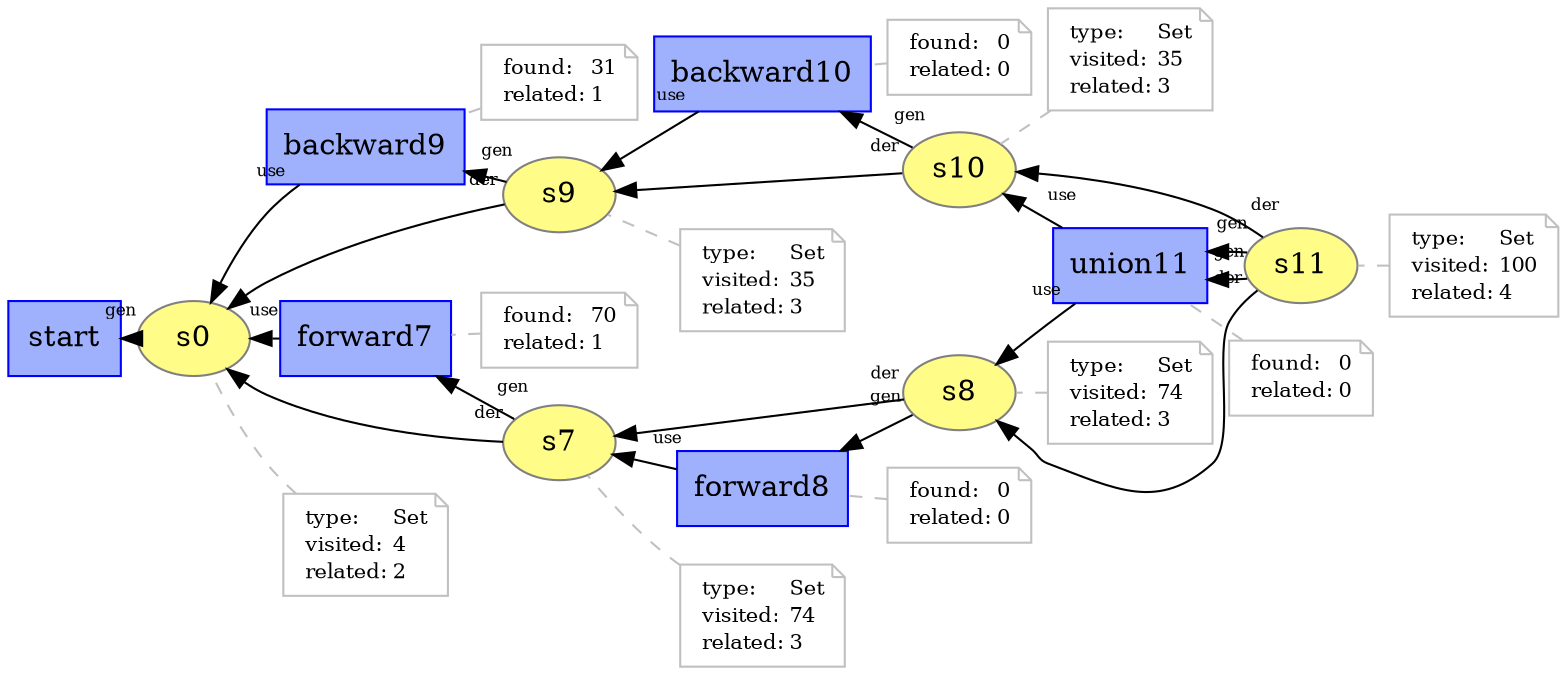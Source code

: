 digraph "PROV" { size="16,12"; rankdir="RL"; ranksep="0.1"; 
"http://example.org/union11" [fillcolor="#9FB1FC",color="#0000FF",shape="polygon",sides="4",style="filled",label="union11",URL="http://example.org/union11"]
"-attrs0" [color="gray",shape="note",fontsize="10",fontcolor="black",label=<<TABLE cellpadding="0" border="0">
	<TR>
	    <TD align="left">found:</TD>
	    <TD align="left">0</TD>
	</TR>
	<TR>
	    <TD align="left">related:</TD>
	    <TD align="left">0</TD>
	</TR>
    </TABLE>>
]
"-attrs0" -> "http://example.org/union11" [color="gray",style="dashed",arrowhead="none"]
"http://example.org/forward8" [fillcolor="#9FB1FC",color="#0000FF",shape="polygon",sides="4",style="filled",label="forward8",URL="http://example.org/forward8"]
"-attrs1" [color="gray",shape="note",fontsize="10",fontcolor="black",label=<<TABLE cellpadding="0" border="0">
	<TR>
	    <TD align="left">found:</TD>
	    <TD align="left">0</TD>
	</TR>
	<TR>
	    <TD align="left">related:</TD>
	    <TD align="left">0</TD>
	</TR>
    </TABLE>>
]
"-attrs1" -> "http://example.org/forward8" [color="gray",style="dashed",arrowhead="none"]
"http://example.org/backward10" [fillcolor="#9FB1FC",color="#0000FF",shape="polygon",sides="4",style="filled",label="backward10",URL="http://example.org/backward10"]
"-attrs2" [color="gray",shape="note",fontsize="10",fontcolor="black",label=<<TABLE cellpadding="0" border="0">
	<TR>
	    <TD align="left">found:</TD>
	    <TD align="left">0</TD>
	</TR>
	<TR>
	    <TD align="left">related:</TD>
	    <TD align="left">0</TD>
	</TR>
    </TABLE>>
]
"-attrs2" -> "http://example.org/backward10" [color="gray",style="dashed",arrowhead="none"]
"http://example.org/forward7" [fillcolor="#9FB1FC",color="#0000FF",shape="polygon",sides="4",style="filled",label="forward7",URL="http://example.org/forward7"]
"-attrs3" [color="gray",shape="note",fontsize="10",fontcolor="black",label=<<TABLE cellpadding="0" border="0">
	<TR>
	    <TD align="left">found:</TD>
	    <TD align="left">70</TD>
	</TR>
	<TR>
	    <TD align="left">related:</TD>
	    <TD align="left">1</TD>
	</TR>
    </TABLE>>
]
"-attrs3" -> "http://example.org/forward7" [color="gray",style="dashed",arrowhead="none"]
"http://example.org/backward9" [fillcolor="#9FB1FC",color="#0000FF",shape="polygon",sides="4",style="filled",label="backward9",URL="http://example.org/backward9"]
"-attrs4" [color="gray",shape="note",fontsize="10",fontcolor="black",label=<<TABLE cellpadding="0" border="0">
	<TR>
	    <TD align="left">found:</TD>
	    <TD align="left">31</TD>
	</TR>
	<TR>
	    <TD align="left">related:</TD>
	    <TD align="left">1</TD>
	</TR>
    </TABLE>>
]
"-attrs4" -> "http://example.org/backward9" [color="gray",style="dashed",arrowhead="none"]
"http://example.org/start" [fillcolor="#9FB1FC",color="#0000FF",shape="polygon",sides="4",style="filled",label="start",URL="http://example.org/start"]
"http://example.org/s11" [fillcolor="#FFFC87",color="#808080",style="filled",label="s11",URL="http://example.org/s11"]
"-attrs5" [color="gray",shape="note",fontsize="10",fontcolor="black",label=<<TABLE cellpadding="0" border="0">
	<TR>
	    <TD align="left">type:</TD>
	    <TD align="left">Set</TD>
	</TR>
	<TR>
	    <TD align="left">visited:</TD>
	    <TD align="left">100</TD>
	</TR>
	<TR>
	    <TD align="left">related:</TD>
	    <TD align="left">4</TD>
	</TR>
    </TABLE>>
]
"-attrs5" -> "http://example.org/s11" [color="gray",style="dashed",arrowhead="none"]
"http://example.org/s8" [fillcolor="#FFFC87",color="#808080",style="filled",label="s8",URL="http://example.org/s8"]
"-attrs6" [color="gray",shape="note",fontsize="10",fontcolor="black",label=<<TABLE cellpadding="0" border="0">
	<TR>
	    <TD align="left">type:</TD>
	    <TD align="left">Set</TD>
	</TR>
	<TR>
	    <TD align="left">visited:</TD>
	    <TD align="left">74</TD>
	</TR>
	<TR>
	    <TD align="left">related:</TD>
	    <TD align="left">3</TD>
	</TR>
    </TABLE>>
]
"-attrs6" -> "http://example.org/s8" [color="gray",style="dashed",arrowhead="none"]
"http://example.org/s10" [fillcolor="#FFFC87",color="#808080",style="filled",label="s10",URL="http://example.org/s10"]
"-attrs7" [color="gray",shape="note",fontsize="10",fontcolor="black",label=<<TABLE cellpadding="0" border="0">
	<TR>
	    <TD align="left">type:</TD>
	    <TD align="left">Set</TD>
	</TR>
	<TR>
	    <TD align="left">visited:</TD>
	    <TD align="left">35</TD>
	</TR>
	<TR>
	    <TD align="left">related:</TD>
	    <TD align="left">3</TD>
	</TR>
    </TABLE>>
]
"-attrs7" -> "http://example.org/s10" [color="gray",style="dashed",arrowhead="none"]
"http://example.org/s7" [fillcolor="#FFFC87",color="#808080",style="filled",label="s7",URL="http://example.org/s7"]
"-attrs8" [color="gray",shape="note",fontsize="10",fontcolor="black",label=<<TABLE cellpadding="0" border="0">
	<TR>
	    <TD align="left">type:</TD>
	    <TD align="left">Set</TD>
	</TR>
	<TR>
	    <TD align="left">visited:</TD>
	    <TD align="left">74</TD>
	</TR>
	<TR>
	    <TD align="left">related:</TD>
	    <TD align="left">3</TD>
	</TR>
    </TABLE>>
]
"-attrs8" -> "http://example.org/s7" [color="gray",style="dashed",arrowhead="none"]
"http://example.org/s9" [fillcolor="#FFFC87",color="#808080",style="filled",label="s9",URL="http://example.org/s9"]
"-attrs9" [color="gray",shape="note",fontsize="10",fontcolor="black",label=<<TABLE cellpadding="0" border="0">
	<TR>
	    <TD align="left">type:</TD>
	    <TD align="left">Set</TD>
	</TR>
	<TR>
	    <TD align="left">visited:</TD>
	    <TD align="left">35</TD>
	</TR>
	<TR>
	    <TD align="left">related:</TD>
	    <TD align="left">3</TD>
	</TR>
    </TABLE>>
]
"-attrs9" -> "http://example.org/s9" [color="gray",style="dashed",arrowhead="none"]
"http://example.org/s0" [fillcolor="#FFFC87",color="#808080",style="filled",label="s0",URL="http://example.org/s0"]
"-attrs10" [color="gray",shape="note",fontsize="10",fontcolor="black",label=<<TABLE cellpadding="0" border="0">
	<TR>
	    <TD align="left">type:</TD>
	    <TD align="left">Set</TD>
	</TR>
	<TR>
	    <TD align="left">visited:</TD>
	    <TD align="left">4</TD>
	</TR>
	<TR>
	    <TD align="left">related:</TD>
	    <TD align="left">2</TD>
	</TR>
    </TABLE>>
]
"-attrs10" -> "http://example.org/s0" [color="gray",style="dashed",arrowhead="none"]
"http://example.org/union11" -> "http://example.org/s8" [labelfontsize="8",labeldistance="1.5",labelangle="60.0",rotation="20",taillabel="use"]
"http://example.org/s11" -> "http://example.org/union11" [labelfontsize="8",labeldistance="1.5",labelangle="60.0",rotation="20",taillabel="gen"]
"http://example.org/s11" -> "http://example.org/s8" [labelfontsize="8",labeldistance="1.5",labelangle="60.0",rotation="20",taillabel="der"]
"http://example.org/union11" -> "http://example.org/s10" [labelfontsize="8",labeldistance="1.5",labelangle="60.0",rotation="20",taillabel="use"]
"http://example.org/s11" -> "http://example.org/union11" [labelfontsize="8",labeldistance="1.5",labelangle="60.0",rotation="20",taillabel="gen"]
"http://example.org/s11" -> "http://example.org/s10" [labelfontsize="8",labeldistance="1.5",labelangle="60.0",rotation="20",taillabel="der"]
"http://example.org/forward8" -> "http://example.org/s7" [labelfontsize="8",labeldistance="1.5",labelangle="60.0",rotation="20",taillabel="use"]
"http://example.org/s8" -> "http://example.org/forward8" [labelfontsize="8",labeldistance="1.5",labelangle="60.0",rotation="20",taillabel="gen"]
"http://example.org/s8" -> "http://example.org/s7" [labelfontsize="8",labeldistance="1.5",labelangle="60.0",rotation="20",taillabel="der"]
"http://example.org/backward10" -> "http://example.org/s9" [labelfontsize="8",labeldistance="1.5",labelangle="60.0",rotation="20",taillabel="use"]
"http://example.org/s10" -> "http://example.org/backward10" [labelfontsize="8",labeldistance="1.5",labelangle="60.0",rotation="20",taillabel="gen"]
"http://example.org/s10" -> "http://example.org/s9" [labelfontsize="8",labeldistance="1.5",labelangle="60.0",rotation="20",taillabel="der"]
"http://example.org/forward7" -> "http://example.org/s0" [labelfontsize="8",labeldistance="1.5",labelangle="60.0",rotation="20",taillabel="use"]
"http://example.org/s7" -> "http://example.org/forward7" [labelfontsize="8",labeldistance="1.5",labelangle="60.0",rotation="20",taillabel="gen"]
"http://example.org/s7" -> "http://example.org/s0" [labelfontsize="8",labeldistance="1.5",labelangle="60.0",rotation="20",taillabel="der"]
"http://example.org/backward9" -> "http://example.org/s0" [labelfontsize="8",labeldistance="1.5",labelangle="60.0",rotation="20",taillabel="use"]
"http://example.org/s9" -> "http://example.org/backward9" [labelfontsize="8",labeldistance="1.5",labelangle="60.0",rotation="20",taillabel="gen"]
"http://example.org/s9" -> "http://example.org/s0" [labelfontsize="8",labeldistance="1.5",labelangle="60.0",rotation="20",taillabel="der"]
"http://example.org/s0" -> "http://example.org/start" [labelfontsize="8",labeldistance="1.5",labelangle="60.0",rotation="20",taillabel="gen"]
}
